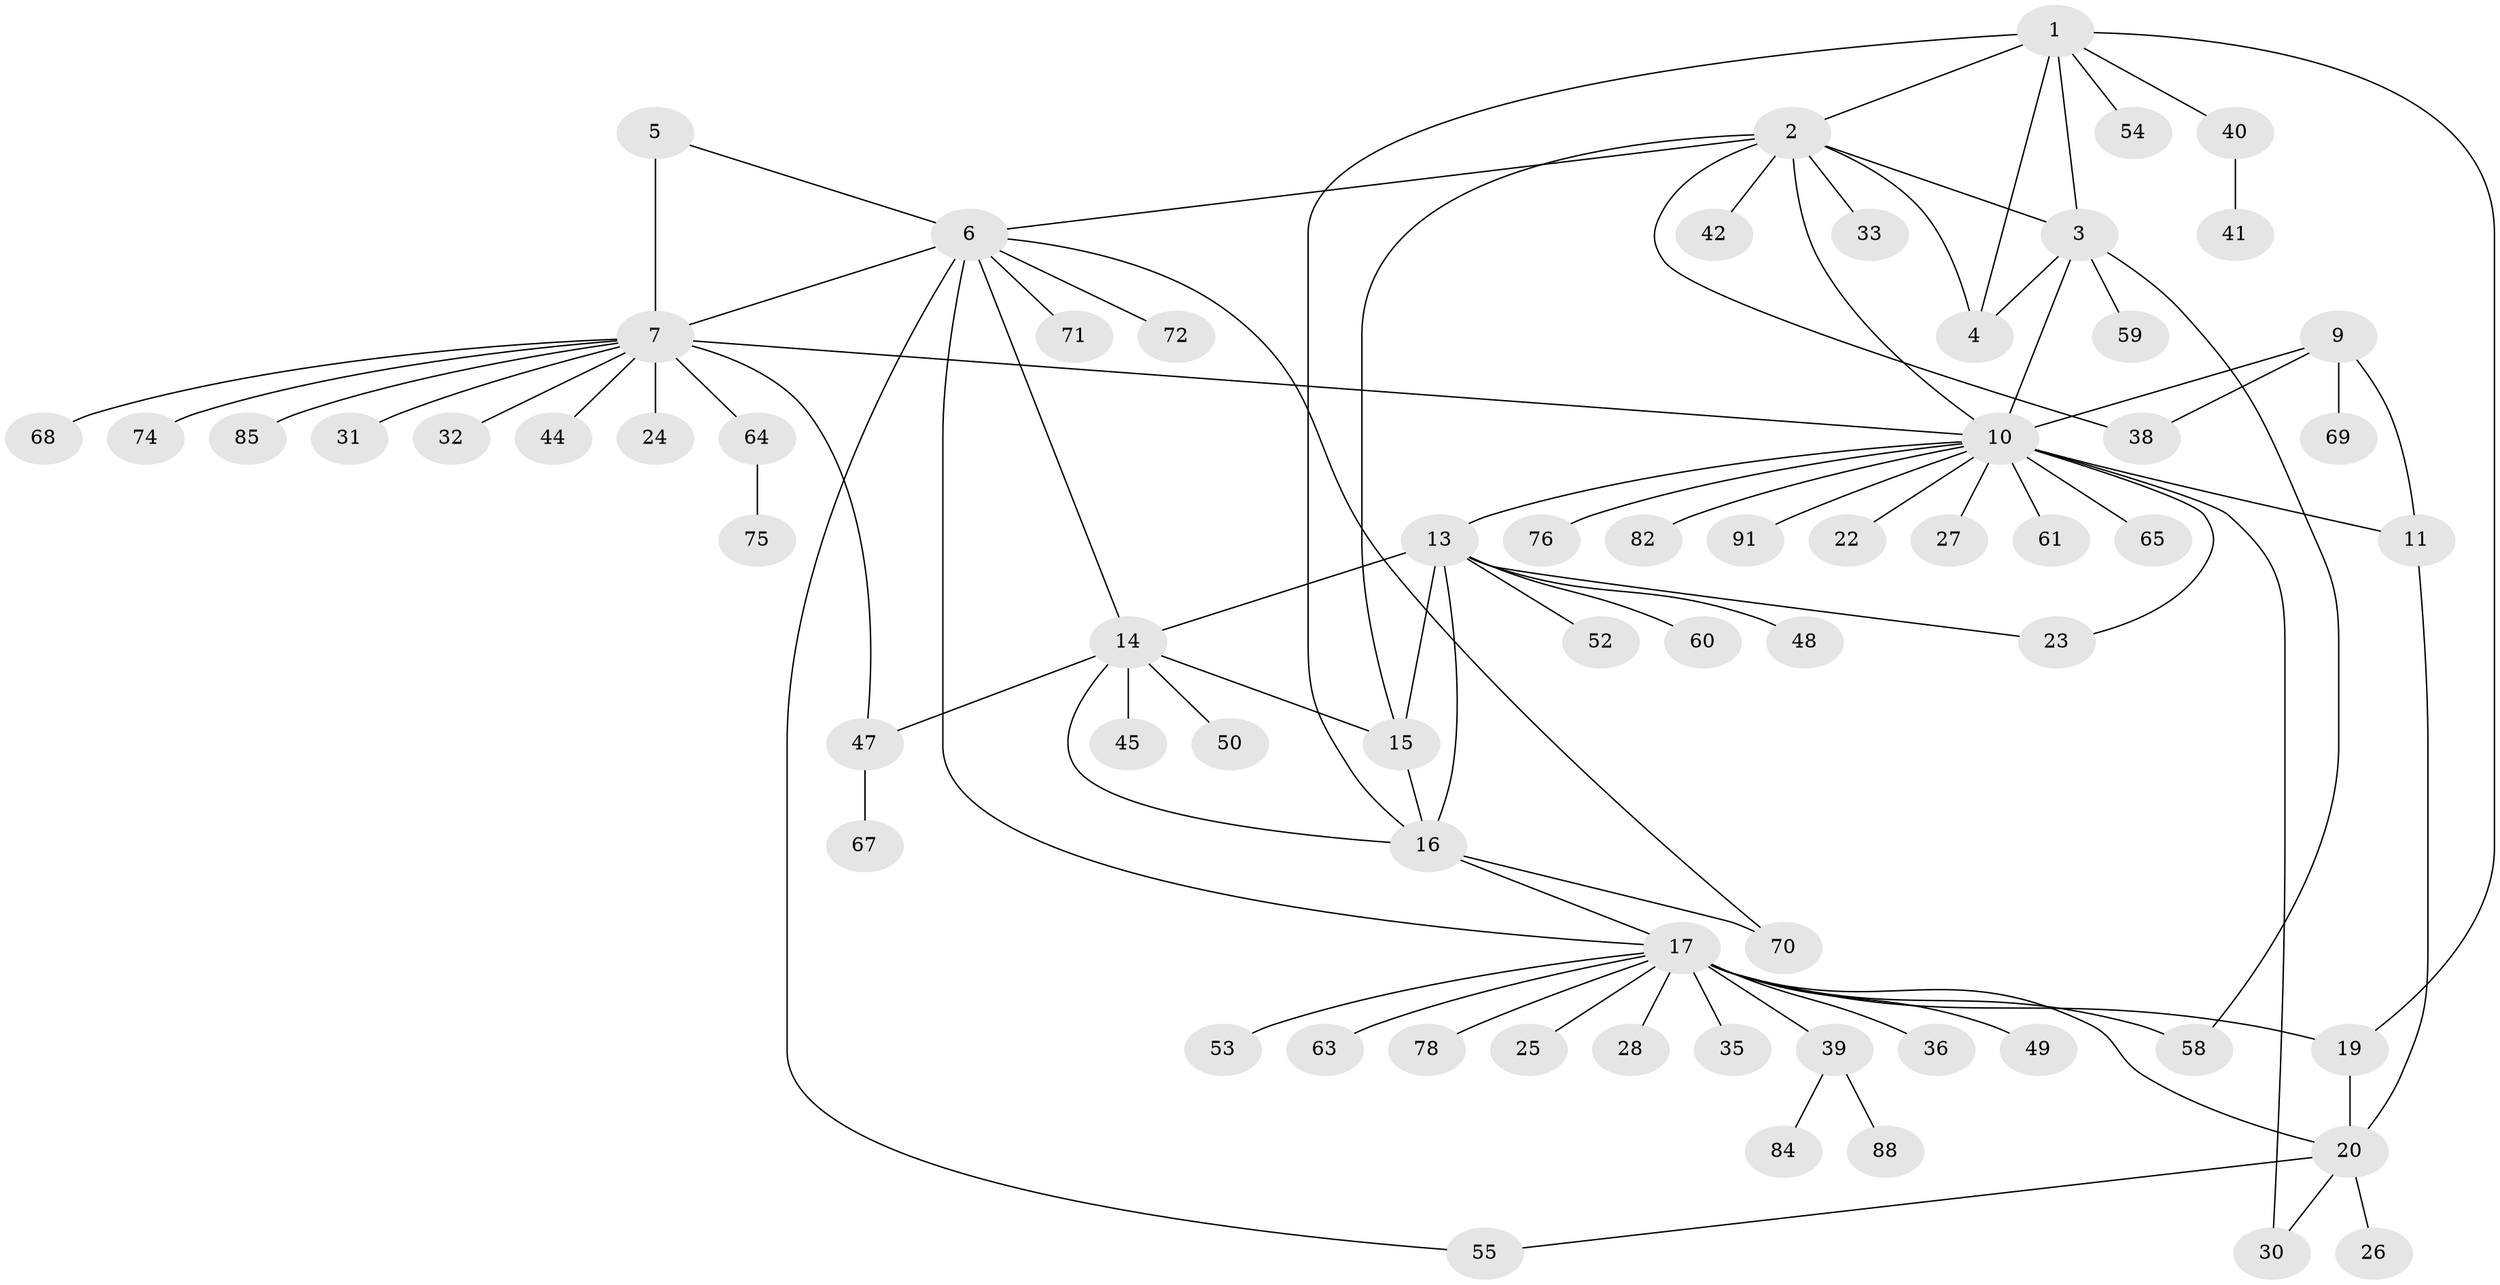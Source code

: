 // Generated by graph-tools (version 1.1) at 2025/52/02/27/25 19:52:14]
// undirected, 67 vertices, 90 edges
graph export_dot {
graph [start="1"]
  node [color=gray90,style=filled];
  1 [super="+56"];
  2 [super="+62"];
  3 [super="+89"];
  4;
  5 [super="+34"];
  6 [super="+51"];
  7 [super="+8"];
  9 [super="+12"];
  10 [super="+87"];
  11;
  13;
  14 [super="+29"];
  15;
  16 [super="+81"];
  17 [super="+18"];
  19 [super="+43"];
  20 [super="+21"];
  22 [super="+57"];
  23;
  24 [super="+77"];
  25 [super="+79"];
  26;
  27;
  28;
  30;
  31;
  32 [super="+37"];
  33;
  35;
  36;
  38;
  39 [super="+80"];
  40 [super="+46"];
  41;
  42;
  44;
  45 [super="+66"];
  47 [super="+83"];
  48;
  49;
  50;
  52;
  53;
  54;
  55;
  58;
  59;
  60;
  61;
  63;
  64 [super="+86"];
  65;
  67;
  68;
  69;
  70;
  71;
  72 [super="+73"];
  74;
  75;
  76;
  78;
  82;
  84;
  85;
  88 [super="+90"];
  91;
  1 -- 2;
  1 -- 3;
  1 -- 4;
  1 -- 19;
  1 -- 40;
  1 -- 54;
  1 -- 16;
  2 -- 3;
  2 -- 4;
  2 -- 6;
  2 -- 15;
  2 -- 33;
  2 -- 38;
  2 -- 42;
  2 -- 10;
  3 -- 4;
  3 -- 10;
  3 -- 58;
  3 -- 59;
  5 -- 6;
  5 -- 7 [weight=2];
  6 -- 7 [weight=2];
  6 -- 14;
  6 -- 17;
  6 -- 55;
  6 -- 70;
  6 -- 71;
  6 -- 72;
  7 -- 24;
  7 -- 44;
  7 -- 64;
  7 -- 74;
  7 -- 85;
  7 -- 32;
  7 -- 68;
  7 -- 10;
  7 -- 47;
  7 -- 31;
  9 -- 10 [weight=2];
  9 -- 11 [weight=2];
  9 -- 69;
  9 -- 38;
  10 -- 11;
  10 -- 13;
  10 -- 22;
  10 -- 23;
  10 -- 27;
  10 -- 30;
  10 -- 61;
  10 -- 65;
  10 -- 76;
  10 -- 82;
  10 -- 91;
  11 -- 20;
  13 -- 14;
  13 -- 15;
  13 -- 16;
  13 -- 23;
  13 -- 48;
  13 -- 52;
  13 -- 60;
  14 -- 15;
  14 -- 16;
  14 -- 45;
  14 -- 47;
  14 -- 50;
  15 -- 16;
  16 -- 17;
  16 -- 70;
  17 -- 19 [weight=2];
  17 -- 20 [weight=2];
  17 -- 28;
  17 -- 35;
  17 -- 39;
  17 -- 49;
  17 -- 53;
  17 -- 58;
  17 -- 78;
  17 -- 36;
  17 -- 25;
  17 -- 63;
  19 -- 20;
  20 -- 26;
  20 -- 30;
  20 -- 55;
  39 -- 84;
  39 -- 88;
  40 -- 41;
  47 -- 67;
  64 -- 75;
}
